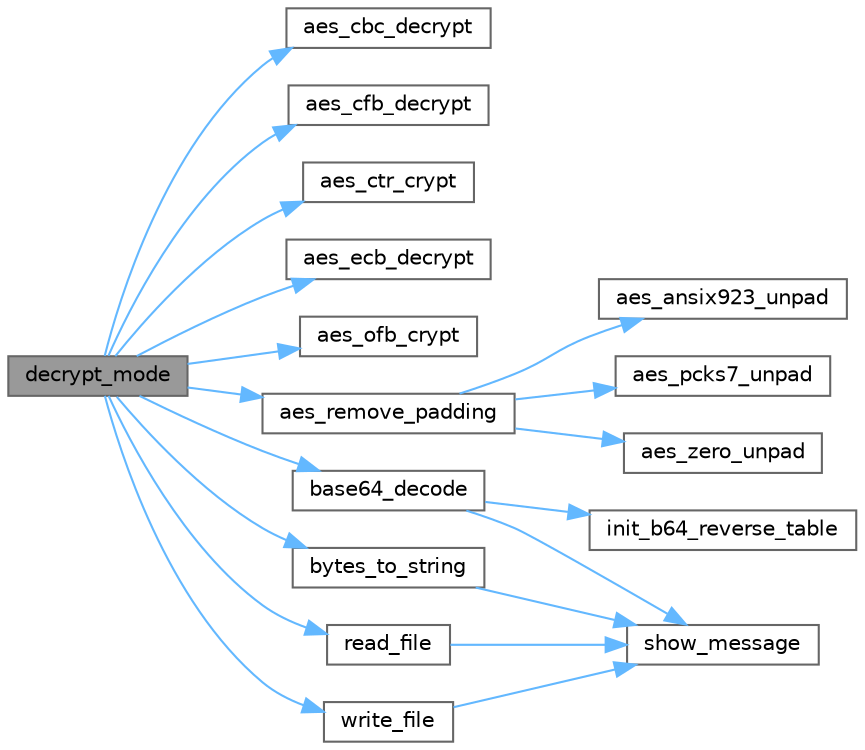 digraph "decrypt_mode"
{
 // LATEX_PDF_SIZE
  bgcolor="transparent";
  edge [fontname=Helvetica,fontsize=10,labelfontname=Helvetica,labelfontsize=10];
  node [fontname=Helvetica,fontsize=10,shape=box,height=0.2,width=0.4];
  rankdir="LR";
  Node1 [id="Node000001",label="decrypt_mode",height=0.2,width=0.4,color="gray40", fillcolor="grey60", style="filled", fontcolor="black",tooltip="Performs decryption based on the given arguments."];
  Node1 -> Node2 [id="edge1_Node000001_Node000002",color="steelblue1",style="solid",tooltip=" "];
  Node2 [id="Node000002",label="aes_cbc_decrypt",height=0.2,width=0.4,color="grey40", fillcolor="white", style="filled",URL="$aes__cbc_8c.html#aa1eebbad519af7fee2ec04926cddc2af",tooltip="Decrypts a buffer using AES in CBC mode."];
  Node1 -> Node3 [id="edge2_Node000001_Node000003",color="steelblue1",style="solid",tooltip=" "];
  Node3 [id="Node000003",label="aes_cfb_decrypt",height=0.2,width=0.4,color="grey40", fillcolor="white", style="filled",URL="$aes__cfb_8c.html#aa0e59c84d8fc14954f52d2da5e085643",tooltip="Decrypts a buffer using AES in CFB mode."];
  Node1 -> Node4 [id="edge3_Node000001_Node000004",color="steelblue1",style="solid",tooltip=" "];
  Node4 [id="Node000004",label="aes_ctr_crypt",height=0.2,width=0.4,color="grey40", fillcolor="white", style="filled",URL="$aes__ctr_8c.html#a390c6e6c6f917a8ed6f1ffc85864c7e6",tooltip="Encrypts or decrypts a buffer using AES in CTR mode."];
  Node1 -> Node5 [id="edge4_Node000001_Node000005",color="steelblue1",style="solid",tooltip=" "];
  Node5 [id="Node000005",label="aes_ecb_decrypt",height=0.2,width=0.4,color="grey40", fillcolor="white", style="filled",URL="$aes__ecb_8c.html#a916300e578f8664798cf31b51cd7f69c",tooltip="Decrypts a buffer using AES in ECB mode."];
  Node1 -> Node6 [id="edge5_Node000001_Node000006",color="steelblue1",style="solid",tooltip=" "];
  Node6 [id="Node000006",label="aes_ofb_crypt",height=0.2,width=0.4,color="grey40", fillcolor="white", style="filled",URL="$aes__ofb_8c.html#a1a703c0577156d8521883f75875ba130",tooltip="Encrypts or decrypts data using AES in OFB mode."];
  Node1 -> Node7 [id="edge6_Node000001_Node000007",color="steelblue1",style="solid",tooltip=" "];
  Node7 [id="Node000007",label="aes_remove_padding",height=0.2,width=0.4,color="grey40", fillcolor="white", style="filled",URL="$aes__padding_8c.html#a87803fb5c6e54282e8ecdd6f24c053d6",tooltip="Removes padding from a previously padded buffer."];
  Node7 -> Node8 [id="edge7_Node000007_Node000008",color="steelblue1",style="solid",tooltip=" "];
  Node8 [id="Node000008",label="aes_ansix923_unpad",height=0.2,width=0.4,color="grey40", fillcolor="white", style="filled",URL="$aes__padding_8c.html#a40003bb1c8e80766ed42df5a46d64f5c",tooltip="Removes ANSI X.923 padding from a padded buffer."];
  Node7 -> Node9 [id="edge8_Node000007_Node000009",color="steelblue1",style="solid",tooltip=" "];
  Node9 [id="Node000009",label="aes_pcks7_unpad",height=0.2,width=0.4,color="grey40", fillcolor="white", style="filled",URL="$aes__padding_8c.html#a7479608290d3b8d314a948fe360ae393",tooltip="Removes PKCS#7 padding from a padded buffer."];
  Node7 -> Node10 [id="edge9_Node000007_Node000010",color="steelblue1",style="solid",tooltip=" "];
  Node10 [id="Node000010",label="aes_zero_unpad",height=0.2,width=0.4,color="grey40", fillcolor="white", style="filled",URL="$aes__padding_8c.html#adf503ab4d21a891ddc9cf16d8464da88",tooltip="Removes zero padding from a padded buffer."];
  Node1 -> Node11 [id="edge10_Node000001_Node000011",color="steelblue1",style="solid",tooltip=" "];
  Node11 [id="Node000011",label="base64_decode",height=0.2,width=0.4,color="grey40", fillcolor="white", style="filled",URL="$utils_8c.html#a78a80b3a526fe20ce87c6b1f475132ad",tooltip="Decodes a Base64 string into raw binary data."];
  Node11 -> Node12 [id="edge11_Node000011_Node000012",color="steelblue1",style="solid",tooltip=" "];
  Node12 [id="Node000012",label="init_b64_reverse_table",height=0.2,width=0.4,color="grey40", fillcolor="white", style="filled",URL="$utils_8c.html#a69c5daff3f372da12b05bb108128aa96",tooltip=" "];
  Node11 -> Node13 [id="edge12_Node000011_Node000013",color="steelblue1",style="solid",tooltip=" "];
  Node13 [id="Node000013",label="show_message",height=0.2,width=0.4,color="grey40", fillcolor="white", style="filled",URL="$utils_8c.html#ad5ac4af3f2f12083132ff8418cf2d758",tooltip="Displays an error or information message."];
  Node1 -> Node14 [id="edge13_Node000001_Node000014",color="steelblue1",style="solid",tooltip=" "];
  Node14 [id="Node000014",label="bytes_to_string",height=0.2,width=0.4,color="grey40", fillcolor="white", style="filled",URL="$utils_8c.html#a1f37d2635f066cecc283518117073d94",tooltip="Converts a byte array to a null-terminated C string."];
  Node14 -> Node13 [id="edge14_Node000014_Node000013",color="steelblue1",style="solid",tooltip=" "];
  Node1 -> Node15 [id="edge15_Node000001_Node000015",color="steelblue1",style="solid",tooltip=" "];
  Node15 [id="Node000015",label="read_file",height=0.2,width=0.4,color="grey40", fillcolor="white", style="filled",URL="$utils_8c.html#ae7b82496417db782b8a6c7da7438fc7b",tooltip="Reads the entire contents of a text file into a null-terminated string."];
  Node15 -> Node13 [id="edge16_Node000015_Node000013",color="steelblue1",style="solid",tooltip=" "];
  Node1 -> Node16 [id="edge17_Node000001_Node000016",color="steelblue1",style="solid",tooltip=" "];
  Node16 [id="Node000016",label="write_file",height=0.2,width=0.4,color="grey40", fillcolor="white", style="filled",URL="$utils_8c.html#a7ef387960d5eb6db416012c6630d8d63",tooltip="Writes a null-terminated string to a file."];
  Node16 -> Node13 [id="edge18_Node000016_Node000013",color="steelblue1",style="solid",tooltip=" "];
}
